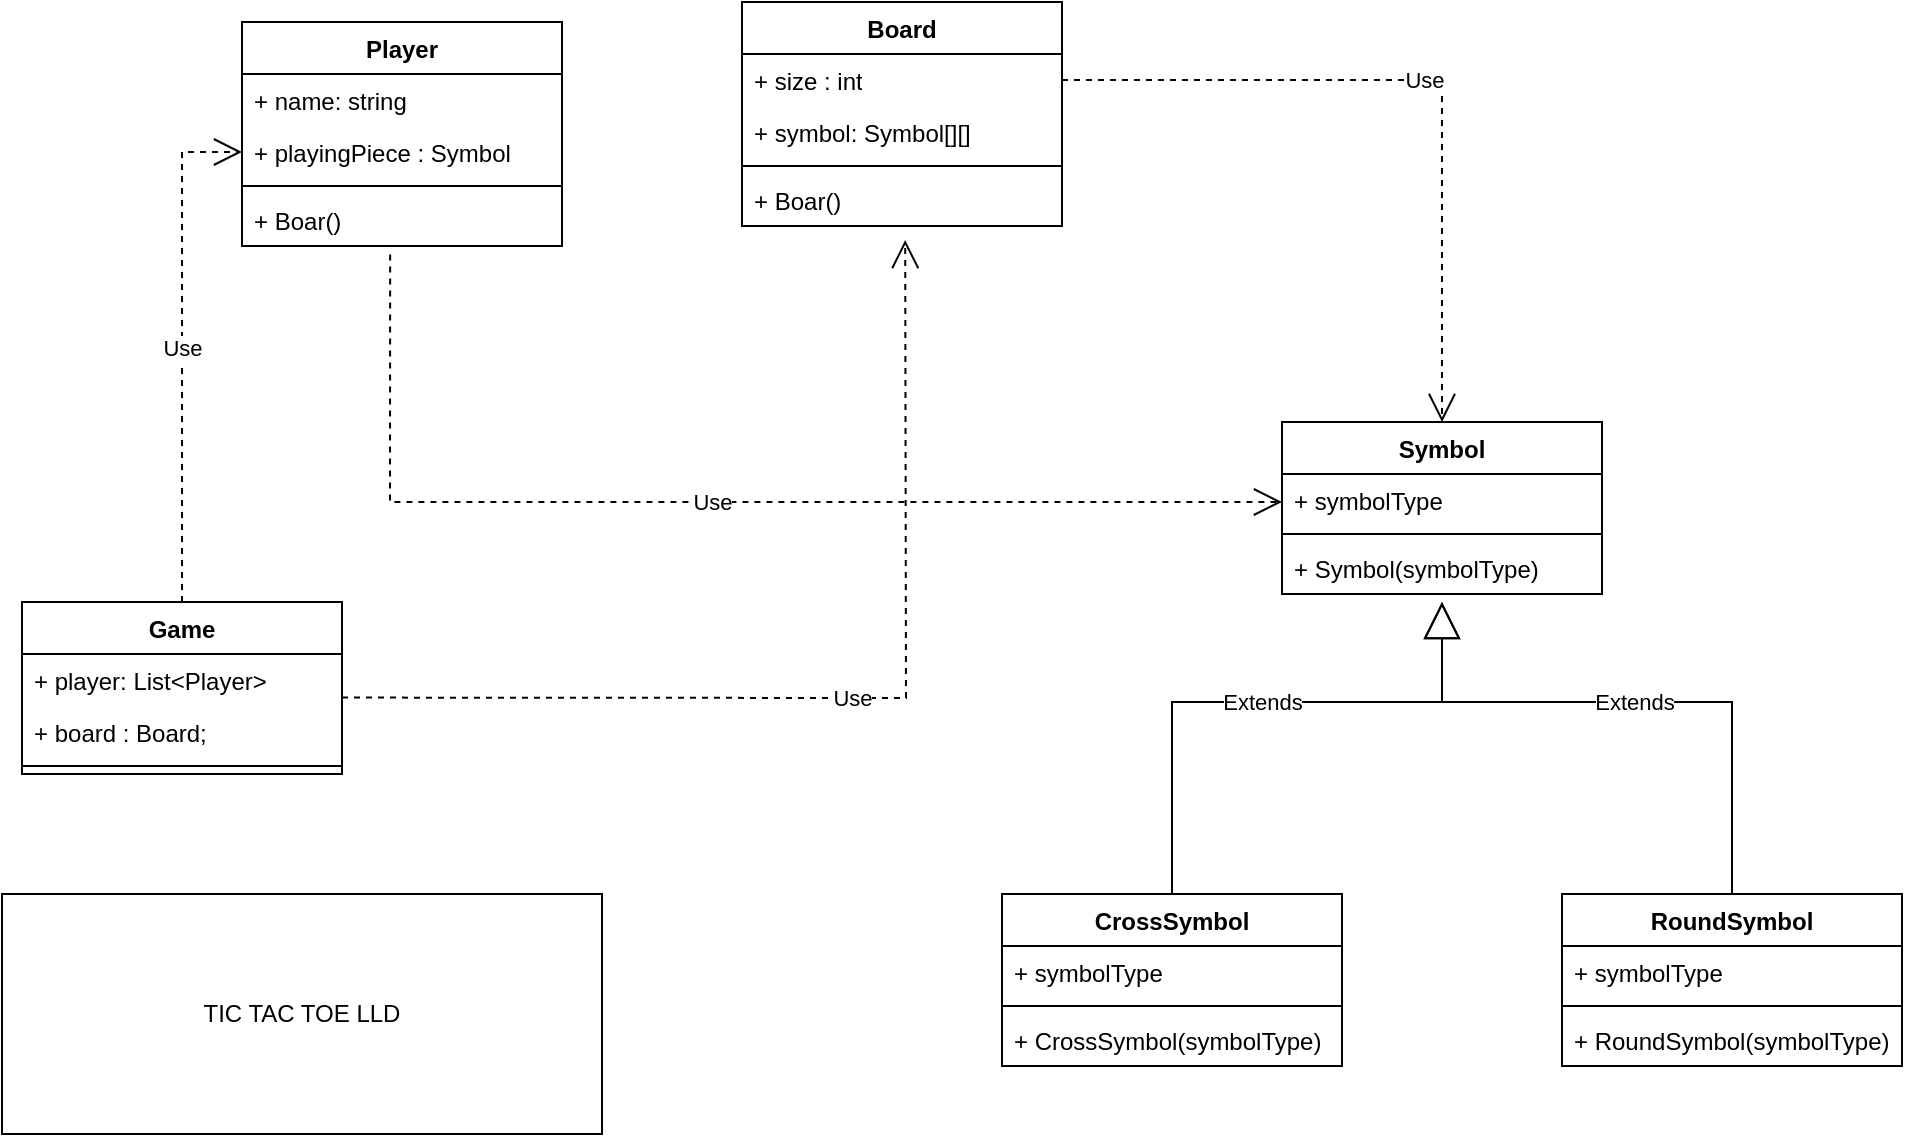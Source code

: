 <mxfile version="22.1.21" type="device">
  <diagram name="Page-1" id="YIDqacu60PTyo9X0Uc2I">
    <mxGraphModel dx="1167" dy="619" grid="1" gridSize="10" guides="1" tooltips="1" connect="1" arrows="1" fold="1" page="1" pageScale="1" pageWidth="1169" pageHeight="827" math="0" shadow="0">
      <root>
        <mxCell id="0" />
        <mxCell id="1" parent="0" />
        <mxCell id="Y2DvVZU8C8rbFuwOFh0H-20" value="" style="group" vertex="1" connectable="0" parent="1">
          <mxGeometry x="660" y="280" width="440" height="236" as="geometry" />
        </mxCell>
        <mxCell id="Y2DvVZU8C8rbFuwOFh0H-6" value="Symbol" style="swimlane;fontStyle=1;align=center;verticalAlign=top;childLayout=stackLayout;horizontal=1;startSize=26;horizontalStack=0;resizeParent=1;resizeParentMax=0;resizeLast=0;collapsible=1;marginBottom=0;whiteSpace=wrap;html=1;" vertex="1" parent="Y2DvVZU8C8rbFuwOFh0H-20">
          <mxGeometry x="140" width="160" height="86" as="geometry" />
        </mxCell>
        <mxCell id="Y2DvVZU8C8rbFuwOFh0H-7" value="+ symbolType&amp;nbsp;" style="text;strokeColor=none;fillColor=none;align=left;verticalAlign=top;spacingLeft=4;spacingRight=4;overflow=hidden;rotatable=0;points=[[0,0.5],[1,0.5]];portConstraint=eastwest;whiteSpace=wrap;html=1;" vertex="1" parent="Y2DvVZU8C8rbFuwOFh0H-6">
          <mxGeometry y="26" width="160" height="26" as="geometry" />
        </mxCell>
        <mxCell id="Y2DvVZU8C8rbFuwOFh0H-8" value="" style="line;strokeWidth=1;fillColor=none;align=left;verticalAlign=middle;spacingTop=-1;spacingLeft=3;spacingRight=3;rotatable=0;labelPosition=right;points=[];portConstraint=eastwest;strokeColor=inherit;" vertex="1" parent="Y2DvVZU8C8rbFuwOFh0H-6">
          <mxGeometry y="52" width="160" height="8" as="geometry" />
        </mxCell>
        <mxCell id="Y2DvVZU8C8rbFuwOFh0H-9" value="+ Symbol(symbolType)" style="text;strokeColor=none;fillColor=none;align=left;verticalAlign=top;spacingLeft=4;spacingRight=4;overflow=hidden;rotatable=0;points=[[0,0.5],[1,0.5]];portConstraint=eastwest;whiteSpace=wrap;html=1;" vertex="1" parent="Y2DvVZU8C8rbFuwOFh0H-6">
          <mxGeometry y="60" width="160" height="26" as="geometry" />
        </mxCell>
        <mxCell id="Y2DvVZU8C8rbFuwOFh0H-18" value="Extends" style="endArrow=block;endSize=16;endFill=0;html=1;rounded=0;exitX=0.5;exitY=0;exitDx=0;exitDy=0;" edge="1" parent="Y2DvVZU8C8rbFuwOFh0H-20" source="Y2DvVZU8C8rbFuwOFh0H-10">
          <mxGeometry width="160" relative="1" as="geometry">
            <mxPoint x="140" y="50" as="sourcePoint" />
            <mxPoint x="220" y="90" as="targetPoint" />
            <Array as="points">
              <mxPoint x="85" y="140" />
              <mxPoint x="220" y="140" />
            </Array>
          </mxGeometry>
        </mxCell>
        <mxCell id="Y2DvVZU8C8rbFuwOFh0H-19" value="Extends" style="endArrow=block;endSize=16;endFill=0;html=1;rounded=0;exitX=0.5;exitY=0;exitDx=0;exitDy=0;" edge="1" parent="Y2DvVZU8C8rbFuwOFh0H-20" source="Y2DvVZU8C8rbFuwOFh0H-14">
          <mxGeometry width="160" relative="1" as="geometry">
            <mxPoint x="287.5" y="146" as="sourcePoint" />
            <mxPoint x="220" y="90" as="targetPoint" />
            <Array as="points">
              <mxPoint x="365" y="140" />
              <mxPoint x="220" y="140" />
            </Array>
          </mxGeometry>
        </mxCell>
        <mxCell id="Y2DvVZU8C8rbFuwOFh0H-21" value="Board" style="swimlane;fontStyle=1;align=center;verticalAlign=top;childLayout=stackLayout;horizontal=1;startSize=26;horizontalStack=0;resizeParent=1;resizeParentMax=0;resizeLast=0;collapsible=1;marginBottom=0;whiteSpace=wrap;html=1;" vertex="1" parent="1">
          <mxGeometry x="530" y="70" width="160" height="112" as="geometry" />
        </mxCell>
        <mxCell id="Y2DvVZU8C8rbFuwOFh0H-22" value="+ size : int" style="text;strokeColor=none;fillColor=none;align=left;verticalAlign=top;spacingLeft=4;spacingRight=4;overflow=hidden;rotatable=0;points=[[0,0.5],[1,0.5]];portConstraint=eastwest;whiteSpace=wrap;html=1;" vertex="1" parent="Y2DvVZU8C8rbFuwOFh0H-21">
          <mxGeometry y="26" width="160" height="26" as="geometry" />
        </mxCell>
        <mxCell id="Y2DvVZU8C8rbFuwOFh0H-24" value="+ symbol: Symbol[][]" style="text;strokeColor=none;fillColor=none;align=left;verticalAlign=top;spacingLeft=4;spacingRight=4;overflow=hidden;rotatable=0;points=[[0,0.5],[1,0.5]];portConstraint=eastwest;whiteSpace=wrap;html=1;" vertex="1" parent="Y2DvVZU8C8rbFuwOFh0H-21">
          <mxGeometry y="52" width="160" height="26" as="geometry" />
        </mxCell>
        <mxCell id="Y2DvVZU8C8rbFuwOFh0H-23" value="" style="line;strokeWidth=1;fillColor=none;align=left;verticalAlign=middle;spacingTop=-1;spacingLeft=3;spacingRight=3;rotatable=0;labelPosition=right;points=[];portConstraint=eastwest;strokeColor=inherit;" vertex="1" parent="Y2DvVZU8C8rbFuwOFh0H-21">
          <mxGeometry y="78" width="160" height="8" as="geometry" />
        </mxCell>
        <mxCell id="Y2DvVZU8C8rbFuwOFh0H-27" value="+ Boar()" style="text;strokeColor=none;fillColor=none;align=left;verticalAlign=top;spacingLeft=4;spacingRight=4;overflow=hidden;rotatable=0;points=[[0,0.5],[1,0.5]];portConstraint=eastwest;whiteSpace=wrap;html=1;" vertex="1" parent="Y2DvVZU8C8rbFuwOFh0H-21">
          <mxGeometry y="86" width="160" height="26" as="geometry" />
        </mxCell>
        <mxCell id="Y2DvVZU8C8rbFuwOFh0H-26" value="Use" style="endArrow=open;endSize=12;dashed=1;html=1;rounded=0;exitX=1;exitY=0.5;exitDx=0;exitDy=0;entryX=0.5;entryY=0;entryDx=0;entryDy=0;" edge="1" parent="1" source="Y2DvVZU8C8rbFuwOFh0H-22" target="Y2DvVZU8C8rbFuwOFh0H-6">
          <mxGeometry width="160" relative="1" as="geometry">
            <mxPoint x="500" y="300" as="sourcePoint" />
            <mxPoint x="660" y="300" as="targetPoint" />
            <Array as="points">
              <mxPoint x="880" y="109" />
            </Array>
          </mxGeometry>
        </mxCell>
        <mxCell id="Y2DvVZU8C8rbFuwOFh0H-38" value="Player" style="swimlane;fontStyle=1;align=center;verticalAlign=top;childLayout=stackLayout;horizontal=1;startSize=26;horizontalStack=0;resizeParent=1;resizeParentMax=0;resizeLast=0;collapsible=1;marginBottom=0;whiteSpace=wrap;html=1;" vertex="1" parent="1">
          <mxGeometry x="280" y="80" width="160" height="112" as="geometry" />
        </mxCell>
        <mxCell id="Y2DvVZU8C8rbFuwOFh0H-39" value="+ name: string" style="text;strokeColor=none;fillColor=none;align=left;verticalAlign=top;spacingLeft=4;spacingRight=4;overflow=hidden;rotatable=0;points=[[0,0.5],[1,0.5]];portConstraint=eastwest;whiteSpace=wrap;html=1;" vertex="1" parent="Y2DvVZU8C8rbFuwOFh0H-38">
          <mxGeometry y="26" width="160" height="26" as="geometry" />
        </mxCell>
        <mxCell id="Y2DvVZU8C8rbFuwOFh0H-40" value="+ playingPiece : Symbol&amp;nbsp;" style="text;strokeColor=none;fillColor=none;align=left;verticalAlign=top;spacingLeft=4;spacingRight=4;overflow=hidden;rotatable=0;points=[[0,0.5],[1,0.5]];portConstraint=eastwest;whiteSpace=wrap;html=1;" vertex="1" parent="Y2DvVZU8C8rbFuwOFh0H-38">
          <mxGeometry y="52" width="160" height="26" as="geometry" />
        </mxCell>
        <mxCell id="Y2DvVZU8C8rbFuwOFh0H-41" value="" style="line;strokeWidth=1;fillColor=none;align=left;verticalAlign=middle;spacingTop=-1;spacingLeft=3;spacingRight=3;rotatable=0;labelPosition=right;points=[];portConstraint=eastwest;strokeColor=inherit;" vertex="1" parent="Y2DvVZU8C8rbFuwOFh0H-38">
          <mxGeometry y="78" width="160" height="8" as="geometry" />
        </mxCell>
        <mxCell id="Y2DvVZU8C8rbFuwOFh0H-42" value="+ Boar()" style="text;strokeColor=none;fillColor=none;align=left;verticalAlign=top;spacingLeft=4;spacingRight=4;overflow=hidden;rotatable=0;points=[[0,0.5],[1,0.5]];portConstraint=eastwest;whiteSpace=wrap;html=1;" vertex="1" parent="Y2DvVZU8C8rbFuwOFh0H-38">
          <mxGeometry y="86" width="160" height="26" as="geometry" />
        </mxCell>
        <mxCell id="Y2DvVZU8C8rbFuwOFh0H-43" value="Use" style="endArrow=open;endSize=12;dashed=1;html=1;rounded=0;exitX=0.463;exitY=1.162;exitDx=0;exitDy=0;exitPerimeter=0;" edge="1" parent="1" source="Y2DvVZU8C8rbFuwOFh0H-42">
          <mxGeometry width="160" relative="1" as="geometry">
            <mxPoint x="440" y="150" as="sourcePoint" />
            <mxPoint x="800" y="320" as="targetPoint" />
            <Array as="points">
              <mxPoint x="354" y="320" />
            </Array>
          </mxGeometry>
        </mxCell>
        <mxCell id="Y2DvVZU8C8rbFuwOFh0H-44" value="Game" style="swimlane;fontStyle=1;align=center;verticalAlign=top;childLayout=stackLayout;horizontal=1;startSize=26;horizontalStack=0;resizeParent=1;resizeParentMax=0;resizeLast=0;collapsible=1;marginBottom=0;whiteSpace=wrap;html=1;" vertex="1" parent="1">
          <mxGeometry x="170" y="370" width="160" height="86" as="geometry" />
        </mxCell>
        <mxCell id="Y2DvVZU8C8rbFuwOFh0H-49" value="Use" style="endArrow=open;endSize=12;dashed=1;html=1;rounded=0;entryX=0;entryY=0.5;entryDx=0;entryDy=0;" edge="1" parent="Y2DvVZU8C8rbFuwOFh0H-44" target="Y2DvVZU8C8rbFuwOFh0H-40">
          <mxGeometry width="160" relative="1" as="geometry">
            <mxPoint x="80" as="sourcePoint" />
            <mxPoint x="240" as="targetPoint" />
            <Array as="points">
              <mxPoint x="80" y="-225" />
            </Array>
          </mxGeometry>
        </mxCell>
        <mxCell id="Y2DvVZU8C8rbFuwOFh0H-45" value="+ player: List&amp;lt;Player&amp;gt;" style="text;strokeColor=none;fillColor=none;align=left;verticalAlign=top;spacingLeft=4;spacingRight=4;overflow=hidden;rotatable=0;points=[[0,0.5],[1,0.5]];portConstraint=eastwest;whiteSpace=wrap;html=1;" vertex="1" parent="Y2DvVZU8C8rbFuwOFh0H-44">
          <mxGeometry y="26" width="160" height="26" as="geometry" />
        </mxCell>
        <mxCell id="Y2DvVZU8C8rbFuwOFh0H-46" value="+ board : Board;&amp;nbsp;" style="text;strokeColor=none;fillColor=none;align=left;verticalAlign=top;spacingLeft=4;spacingRight=4;overflow=hidden;rotatable=0;points=[[0,0.5],[1,0.5]];portConstraint=eastwest;whiteSpace=wrap;html=1;" vertex="1" parent="Y2DvVZU8C8rbFuwOFh0H-44">
          <mxGeometry y="52" width="160" height="26" as="geometry" />
        </mxCell>
        <mxCell id="Y2DvVZU8C8rbFuwOFh0H-47" value="" style="line;strokeWidth=1;fillColor=none;align=left;verticalAlign=middle;spacingTop=-1;spacingLeft=3;spacingRight=3;rotatable=0;labelPosition=right;points=[];portConstraint=eastwest;strokeColor=inherit;" vertex="1" parent="Y2DvVZU8C8rbFuwOFh0H-44">
          <mxGeometry y="78" width="160" height="8" as="geometry" />
        </mxCell>
        <mxCell id="Y2DvVZU8C8rbFuwOFh0H-50" value="Use" style="endArrow=open;endSize=12;dashed=1;html=1;rounded=0;exitX=1;exitY=-0.162;exitDx=0;exitDy=0;exitPerimeter=0;entryX=0.51;entryY=1.269;entryDx=0;entryDy=0;entryPerimeter=0;" edge="1" parent="1" source="Y2DvVZU8C8rbFuwOFh0H-46" target="Y2DvVZU8C8rbFuwOFh0H-27">
          <mxGeometry width="160" relative="1" as="geometry">
            <mxPoint x="330" y="409" as="sourcePoint" />
            <mxPoint x="320" y="39" as="targetPoint" />
            <Array as="points">
              <mxPoint x="612" y="418" />
            </Array>
          </mxGeometry>
        </mxCell>
        <mxCell id="Y2DvVZU8C8rbFuwOFh0H-10" value="CrossSymbol" style="swimlane;fontStyle=1;align=center;verticalAlign=top;childLayout=stackLayout;horizontal=1;startSize=26;horizontalStack=0;resizeParent=1;resizeParentMax=0;resizeLast=0;collapsible=1;marginBottom=0;whiteSpace=wrap;html=1;" vertex="1" parent="1">
          <mxGeometry x="660" y="516" width="170" height="86" as="geometry" />
        </mxCell>
        <mxCell id="Y2DvVZU8C8rbFuwOFh0H-11" value="+ symbolType&amp;nbsp;" style="text;strokeColor=none;fillColor=none;align=left;verticalAlign=top;spacingLeft=4;spacingRight=4;overflow=hidden;rotatable=0;points=[[0,0.5],[1,0.5]];portConstraint=eastwest;whiteSpace=wrap;html=1;" vertex="1" parent="Y2DvVZU8C8rbFuwOFh0H-10">
          <mxGeometry y="26" width="170" height="26" as="geometry" />
        </mxCell>
        <mxCell id="Y2DvVZU8C8rbFuwOFh0H-12" value="" style="line;strokeWidth=1;fillColor=none;align=left;verticalAlign=middle;spacingTop=-1;spacingLeft=3;spacingRight=3;rotatable=0;labelPosition=right;points=[];portConstraint=eastwest;strokeColor=inherit;" vertex="1" parent="Y2DvVZU8C8rbFuwOFh0H-10">
          <mxGeometry y="52" width="170" height="8" as="geometry" />
        </mxCell>
        <mxCell id="Y2DvVZU8C8rbFuwOFh0H-13" value="+ CrossSymbol(symbolType)" style="text;strokeColor=none;fillColor=none;align=left;verticalAlign=top;spacingLeft=4;spacingRight=4;overflow=hidden;rotatable=0;points=[[0,0.5],[1,0.5]];portConstraint=eastwest;whiteSpace=wrap;html=1;" vertex="1" parent="Y2DvVZU8C8rbFuwOFh0H-10">
          <mxGeometry y="60" width="170" height="26" as="geometry" />
        </mxCell>
        <mxCell id="Y2DvVZU8C8rbFuwOFh0H-14" value="RoundSymbol" style="swimlane;fontStyle=1;align=center;verticalAlign=top;childLayout=stackLayout;horizontal=1;startSize=26;horizontalStack=0;resizeParent=1;resizeParentMax=0;resizeLast=0;collapsible=1;marginBottom=0;whiteSpace=wrap;html=1;" vertex="1" parent="1">
          <mxGeometry x="940" y="516" width="170" height="86" as="geometry" />
        </mxCell>
        <mxCell id="Y2DvVZU8C8rbFuwOFh0H-15" value="+ symbolType&amp;nbsp;" style="text;strokeColor=none;fillColor=none;align=left;verticalAlign=top;spacingLeft=4;spacingRight=4;overflow=hidden;rotatable=0;points=[[0,0.5],[1,0.5]];portConstraint=eastwest;whiteSpace=wrap;html=1;" vertex="1" parent="Y2DvVZU8C8rbFuwOFh0H-14">
          <mxGeometry y="26" width="170" height="26" as="geometry" />
        </mxCell>
        <mxCell id="Y2DvVZU8C8rbFuwOFh0H-16" value="" style="line;strokeWidth=1;fillColor=none;align=left;verticalAlign=middle;spacingTop=-1;spacingLeft=3;spacingRight=3;rotatable=0;labelPosition=right;points=[];portConstraint=eastwest;strokeColor=inherit;" vertex="1" parent="Y2DvVZU8C8rbFuwOFh0H-14">
          <mxGeometry y="52" width="170" height="8" as="geometry" />
        </mxCell>
        <mxCell id="Y2DvVZU8C8rbFuwOFh0H-17" value="+ RoundSymbol(symbolType)" style="text;strokeColor=none;fillColor=none;align=left;verticalAlign=top;spacingLeft=4;spacingRight=4;overflow=hidden;rotatable=0;points=[[0,0.5],[1,0.5]];portConstraint=eastwest;whiteSpace=wrap;html=1;" vertex="1" parent="Y2DvVZU8C8rbFuwOFh0H-14">
          <mxGeometry y="60" width="170" height="26" as="geometry" />
        </mxCell>
        <mxCell id="Y2DvVZU8C8rbFuwOFh0H-51" value="TIC TAC TOE LLD" style="html=1;whiteSpace=wrap;" vertex="1" parent="1">
          <mxGeometry x="160" y="516" width="300" height="120" as="geometry" />
        </mxCell>
      </root>
    </mxGraphModel>
  </diagram>
</mxfile>
